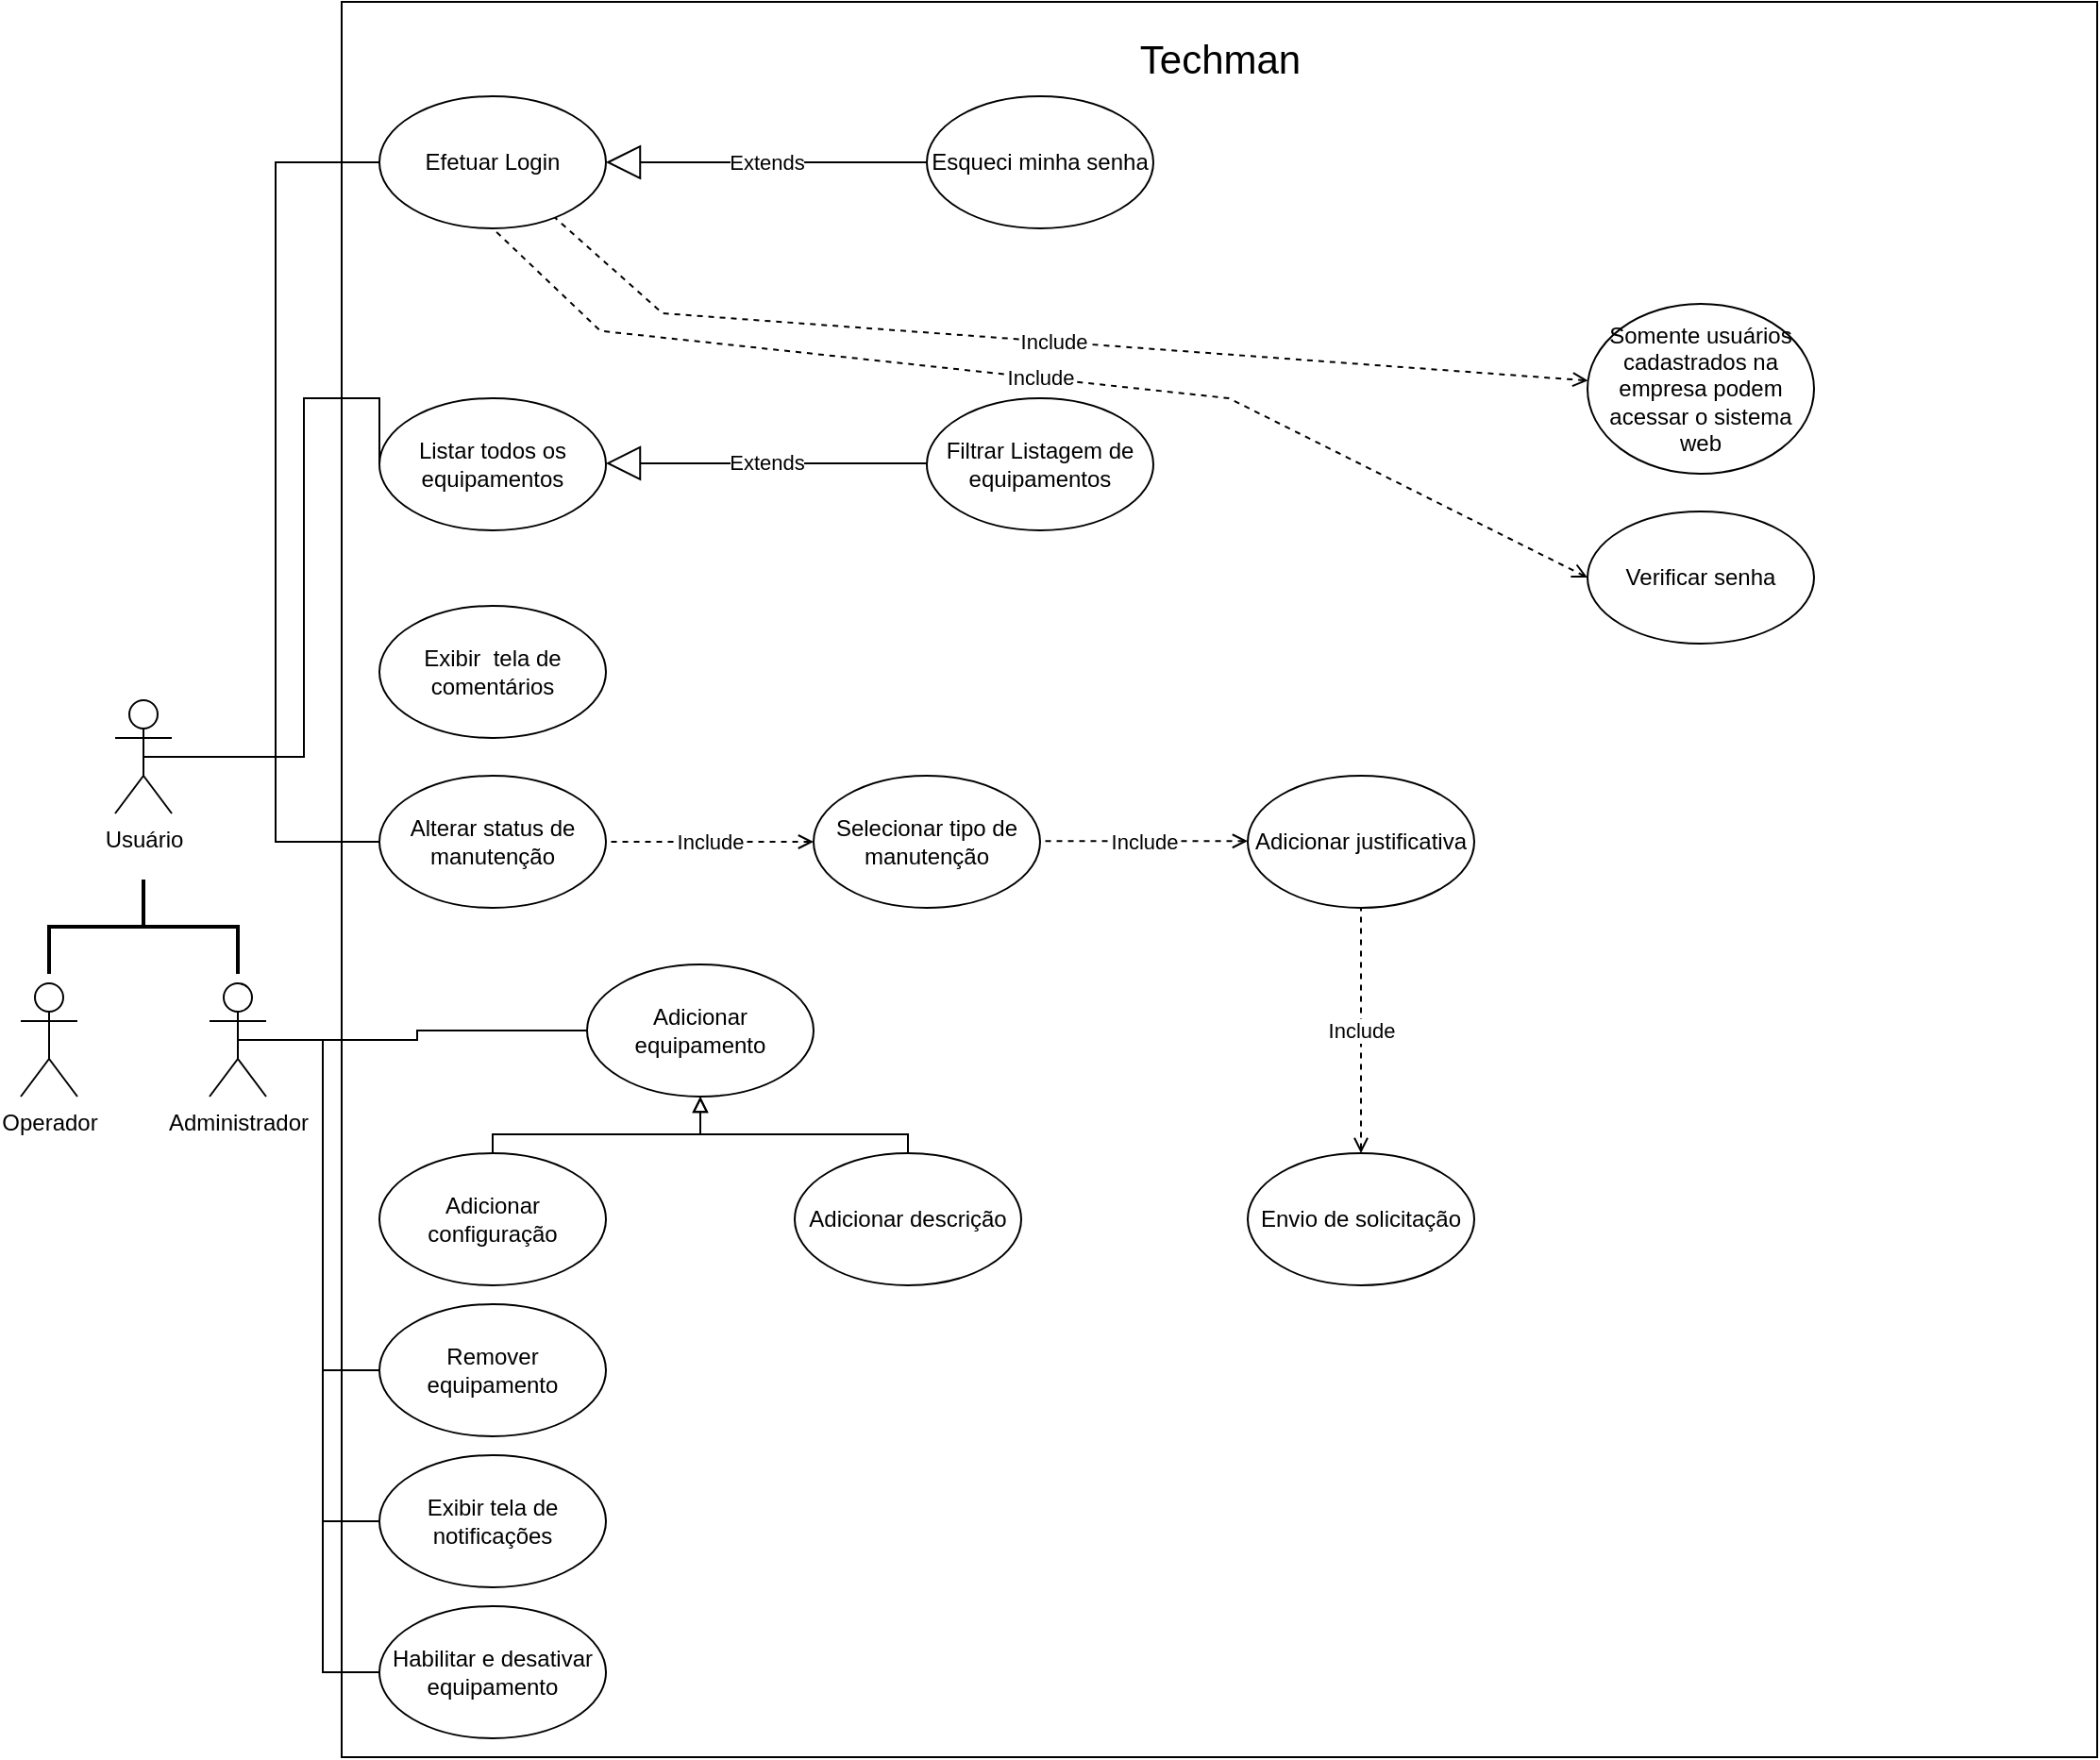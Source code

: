 <mxfile version="16.5.2" type="device" pages="2"><diagram id="899rfga3qEIa6Th1w8pL" name="Page-1"><mxGraphModel dx="1709" dy="1053" grid="1" gridSize="10" guides="1" tooltips="1" connect="1" arrows="1" fold="1" page="1" pageScale="1" pageWidth="827" pageHeight="1169" math="0" shadow="0"><root><mxCell id="0"/><mxCell id="1" parent="0"/><mxCell id="CPRzZT7Na3im-lFWz4RT-1" value="" style="whiteSpace=wrap;html=1;aspect=fixed;" vertex="1" parent="1"><mxGeometry x="200" y="80" width="930" height="930" as="geometry"/></mxCell><mxCell id="CPRzZT7Na3im-lFWz4RT-26" style="edgeStyle=orthogonalEdgeStyle;rounded=0;orthogonalLoop=1;jettySize=auto;html=1;exitX=0.5;exitY=0.5;exitDx=0;exitDy=0;exitPerimeter=0;entryX=0;entryY=0.5;entryDx=0;entryDy=0;endArrow=none;endFill=0;" edge="1" parent="1" source="CPRzZT7Na3im-lFWz4RT-2" target="CPRzZT7Na3im-lFWz4RT-6"><mxGeometry relative="1" as="geometry"/></mxCell><mxCell id="CPRzZT7Na3im-lFWz4RT-27" style="edgeStyle=orthogonalEdgeStyle;rounded=0;orthogonalLoop=1;jettySize=auto;html=1;exitX=0.5;exitY=0.5;exitDx=0;exitDy=0;exitPerimeter=0;entryX=0;entryY=0.5;entryDx=0;entryDy=0;endArrow=none;endFill=0;" edge="1" parent="1" source="CPRzZT7Na3im-lFWz4RT-2" target="CPRzZT7Na3im-lFWz4RT-18"><mxGeometry relative="1" as="geometry"><Array as="points"><mxPoint x="180" y="480"/><mxPoint x="180" y="290"/><mxPoint x="220" y="290"/></Array></mxGeometry></mxCell><mxCell id="CPRzZT7Na3im-lFWz4RT-39" style="edgeStyle=orthogonalEdgeStyle;rounded=0;orthogonalLoop=1;jettySize=auto;html=1;exitX=0.5;exitY=0.5;exitDx=0;exitDy=0;exitPerimeter=0;endArrow=none;endFill=0;" edge="1" parent="1" source="CPRzZT7Na3im-lFWz4RT-2"><mxGeometry relative="1" as="geometry"><mxPoint x="180" y="480" as="targetPoint"/></mxGeometry></mxCell><mxCell id="CPRzZT7Na3im-lFWz4RT-40" style="edgeStyle=orthogonalEdgeStyle;rounded=0;orthogonalLoop=1;jettySize=auto;html=1;exitX=0.5;exitY=0.5;exitDx=0;exitDy=0;exitPerimeter=0;endArrow=none;endFill=0;" edge="1" parent="1" source="CPRzZT7Na3im-lFWz4RT-2" target="CPRzZT7Na3im-lFWz4RT-14"><mxGeometry relative="1" as="geometry"/></mxCell><mxCell id="CPRzZT7Na3im-lFWz4RT-2" value="Usuário&lt;br&gt;" style="shape=umlActor;verticalLabelPosition=bottom;verticalAlign=top;html=1;outlineConnect=0;" vertex="1" parent="1"><mxGeometry x="80" y="450" width="30" height="60" as="geometry"/></mxCell><mxCell id="CPRzZT7Na3im-lFWz4RT-5" value="&lt;font style=&quot;font-size: 21px&quot;&gt;Techman&lt;/font&gt;" style="text;html=1;align=center;verticalAlign=middle;resizable=0;points=[];autosize=1;strokeColor=none;fillColor=none;" vertex="1" parent="1"><mxGeometry x="615" y="100" width="100" height="20" as="geometry"/></mxCell><mxCell id="CPRzZT7Na3im-lFWz4RT-6" value="Efetuar Login" style="ellipse;whiteSpace=wrap;html=1;" vertex="1" parent="1"><mxGeometry x="220" y="130" width="120" height="70" as="geometry"/></mxCell><mxCell id="CPRzZT7Na3im-lFWz4RT-7" value="Esqueci minha senha" style="ellipse;whiteSpace=wrap;html=1;" vertex="1" parent="1"><mxGeometry x="510" y="130" width="120" height="70" as="geometry"/></mxCell><mxCell id="CPRzZT7Na3im-lFWz4RT-8" value="Somente usuários cadastrados na empresa podem acessar o sistema web" style="ellipse;whiteSpace=wrap;html=1;" vertex="1" parent="1"><mxGeometry x="860" y="240" width="120" height="90" as="geometry"/></mxCell><mxCell id="CPRzZT7Na3im-lFWz4RT-9" value="Adicionar equipamento" style="ellipse;whiteSpace=wrap;html=1;" vertex="1" parent="1"><mxGeometry x="330" y="590" width="120" height="70" as="geometry"/></mxCell><mxCell id="CPRzZT7Na3im-lFWz4RT-33" style="edgeStyle=orthogonalEdgeStyle;rounded=0;orthogonalLoop=1;jettySize=auto;html=1;exitX=0.5;exitY=0;exitDx=0;exitDy=0;entryX=0.5;entryY=1;entryDx=0;entryDy=0;endArrow=block;endFill=0;" edge="1" parent="1" source="CPRzZT7Na3im-lFWz4RT-10" target="CPRzZT7Na3im-lFWz4RT-9"><mxGeometry relative="1" as="geometry"><Array as="points"><mxPoint x="390" y="680"/></Array></mxGeometry></mxCell><mxCell id="CPRzZT7Na3im-lFWz4RT-10" value="Adicionar descrição" style="ellipse;whiteSpace=wrap;html=1;" vertex="1" parent="1"><mxGeometry x="440" y="690" width="120" height="70" as="geometry"/></mxCell><mxCell id="CPRzZT7Na3im-lFWz4RT-32" style="edgeStyle=orthogonalEdgeStyle;rounded=0;orthogonalLoop=1;jettySize=auto;html=1;exitX=0.5;exitY=0;exitDx=0;exitDy=0;entryX=0.5;entryY=1;entryDx=0;entryDy=0;endArrow=block;endFill=0;" edge="1" parent="1" source="CPRzZT7Na3im-lFWz4RT-11" target="CPRzZT7Na3im-lFWz4RT-9"><mxGeometry relative="1" as="geometry"><Array as="points"><mxPoint x="390" y="680"/></Array></mxGeometry></mxCell><mxCell id="CPRzZT7Na3im-lFWz4RT-11" value="Adicionar configuração" style="ellipse;whiteSpace=wrap;html=1;" vertex="1" parent="1"><mxGeometry x="220" y="690" width="120" height="70" as="geometry"/></mxCell><mxCell id="CPRzZT7Na3im-lFWz4RT-14" value="Alterar status de manutenção" style="ellipse;whiteSpace=wrap;html=1;" vertex="1" parent="1"><mxGeometry x="220" y="490" width="120" height="70" as="geometry"/></mxCell><mxCell id="CPRzZT7Na3im-lFWz4RT-15" value="Selecionar tipo de manutenção" style="ellipse;whiteSpace=wrap;html=1;" vertex="1" parent="1"><mxGeometry x="450" y="490" width="120" height="70" as="geometry"/></mxCell><mxCell id="CPRzZT7Na3im-lFWz4RT-16" value="Adicionar justificativa" style="ellipse;whiteSpace=wrap;html=1;" vertex="1" parent="1"><mxGeometry x="680" y="490" width="120" height="70" as="geometry"/></mxCell><mxCell id="CPRzZT7Na3im-lFWz4RT-17" value="Envio de solicitação" style="ellipse;whiteSpace=wrap;html=1;" vertex="1" parent="1"><mxGeometry x="680" y="690" width="120" height="70" as="geometry"/></mxCell><mxCell id="CPRzZT7Na3im-lFWz4RT-18" value="Listar todos os equipamentos" style="ellipse;whiteSpace=wrap;html=1;" vertex="1" parent="1"><mxGeometry x="220" y="290" width="120" height="70" as="geometry"/></mxCell><mxCell id="CPRzZT7Na3im-lFWz4RT-19" value="Filtrar Listagem de equipamentos" style="ellipse;whiteSpace=wrap;html=1;" vertex="1" parent="1"><mxGeometry x="510" y="290" width="120" height="70" as="geometry"/></mxCell><mxCell id="CPRzZT7Na3im-lFWz4RT-20" value="Exibir&amp;nbsp; tela de comentários" style="ellipse;whiteSpace=wrap;html=1;" vertex="1" parent="1"><mxGeometry x="220" y="400" width="120" height="70" as="geometry"/></mxCell><mxCell id="CPRzZT7Na3im-lFWz4RT-21" value="Exibir tela de notificações" style="ellipse;whiteSpace=wrap;html=1;" vertex="1" parent="1"><mxGeometry x="220" y="850" width="120" height="70" as="geometry"/></mxCell><mxCell id="CPRzZT7Na3im-lFWz4RT-22" value="Remover equipamento" style="ellipse;whiteSpace=wrap;html=1;" vertex="1" parent="1"><mxGeometry x="220" y="770" width="120" height="70" as="geometry"/></mxCell><mxCell id="CPRzZT7Na3im-lFWz4RT-23" value="Habilitar e desativar equipamento" style="ellipse;whiteSpace=wrap;html=1;" vertex="1" parent="1"><mxGeometry x="220" y="930" width="120" height="70" as="geometry"/></mxCell><mxCell id="CPRzZT7Na3im-lFWz4RT-34" style="edgeStyle=orthogonalEdgeStyle;rounded=0;orthogonalLoop=1;jettySize=auto;html=1;exitX=0.5;exitY=0.5;exitDx=0;exitDy=0;exitPerimeter=0;entryX=0;entryY=0.5;entryDx=0;entryDy=0;endArrow=none;endFill=0;" edge="1" parent="1" source="CPRzZT7Na3im-lFWz4RT-28" target="CPRzZT7Na3im-lFWz4RT-9"><mxGeometry relative="1" as="geometry"><Array as="points"><mxPoint x="240" y="630"/><mxPoint x="240" y="625"/></Array></mxGeometry></mxCell><mxCell id="CPRzZT7Na3im-lFWz4RT-35" style="edgeStyle=orthogonalEdgeStyle;rounded=0;orthogonalLoop=1;jettySize=auto;html=1;exitX=0.5;exitY=0.5;exitDx=0;exitDy=0;exitPerimeter=0;entryX=0;entryY=0.5;entryDx=0;entryDy=0;endArrow=none;endFill=0;" edge="1" parent="1" source="CPRzZT7Na3im-lFWz4RT-28" target="CPRzZT7Na3im-lFWz4RT-22"><mxGeometry relative="1" as="geometry"/></mxCell><mxCell id="CPRzZT7Na3im-lFWz4RT-36" style="edgeStyle=orthogonalEdgeStyle;rounded=0;orthogonalLoop=1;jettySize=auto;html=1;exitX=0.5;exitY=0.5;exitDx=0;exitDy=0;exitPerimeter=0;entryX=0;entryY=0.5;entryDx=0;entryDy=0;endArrow=none;endFill=0;" edge="1" parent="1" source="CPRzZT7Na3im-lFWz4RT-28" target="CPRzZT7Na3im-lFWz4RT-21"><mxGeometry relative="1" as="geometry"/></mxCell><mxCell id="CPRzZT7Na3im-lFWz4RT-37" style="edgeStyle=orthogonalEdgeStyle;rounded=0;orthogonalLoop=1;jettySize=auto;html=1;exitX=0.5;exitY=0.5;exitDx=0;exitDy=0;exitPerimeter=0;entryX=0;entryY=0.5;entryDx=0;entryDy=0;endArrow=none;endFill=0;" edge="1" parent="1" source="CPRzZT7Na3im-lFWz4RT-28" target="CPRzZT7Na3im-lFWz4RT-23"><mxGeometry relative="1" as="geometry"/></mxCell><mxCell id="CPRzZT7Na3im-lFWz4RT-28" value="Administrador" style="shape=umlActor;verticalLabelPosition=bottom;verticalAlign=top;html=1;outlineConnect=0;" vertex="1" parent="1"><mxGeometry x="130" y="600" width="30" height="60" as="geometry"/></mxCell><mxCell id="CPRzZT7Na3im-lFWz4RT-29" value="Operador" style="shape=umlActor;verticalLabelPosition=bottom;verticalAlign=top;html=1;outlineConnect=0;" vertex="1" parent="1"><mxGeometry x="30" y="600" width="30" height="60" as="geometry"/></mxCell><mxCell id="CPRzZT7Na3im-lFWz4RT-30" value="" style="strokeWidth=2;html=1;shape=mxgraph.flowchart.annotation_2;align=left;labelPosition=right;pointerEvents=1;rotation=90;" vertex="1" parent="1"><mxGeometry x="70" y="520" width="50" height="100" as="geometry"/></mxCell><mxCell id="CPRzZT7Na3im-lFWz4RT-41" value="Extends" style="endArrow=block;endSize=16;endFill=0;html=1;rounded=0;exitX=0;exitY=0.5;exitDx=0;exitDy=0;" edge="1" parent="1" source="CPRzZT7Na3im-lFWz4RT-7" target="CPRzZT7Na3im-lFWz4RT-6"><mxGeometry width="160" relative="1" as="geometry"><mxPoint x="430" y="290" as="sourcePoint"/><mxPoint x="590" y="290" as="targetPoint"/></mxGeometry></mxCell><mxCell id="CPRzZT7Na3im-lFWz4RT-42" value="Extends" style="endArrow=block;endSize=16;endFill=0;html=1;rounded=0;exitX=0;exitY=0.5;exitDx=0;exitDy=0;" edge="1" parent="1"><mxGeometry width="160" relative="1" as="geometry"><mxPoint x="510" y="324.47" as="sourcePoint"/><mxPoint x="340" y="324.47" as="targetPoint"/></mxGeometry></mxCell><mxCell id="CPRzZT7Na3im-lFWz4RT-43" value="Include" style="endArrow=none;endSize=12;dashed=1;html=1;rounded=0;startArrow=open;startFill=0;endFill=0;" edge="1" parent="1" source="CPRzZT7Na3im-lFWz4RT-8" target="CPRzZT7Na3im-lFWz4RT-6"><mxGeometry width="160" relative="1" as="geometry"><mxPoint x="390" y="320" as="sourcePoint"/><mxPoint x="550" y="320" as="targetPoint"/><Array as="points"><mxPoint x="370" y="245"/></Array></mxGeometry></mxCell><mxCell id="CPRzZT7Na3im-lFWz4RT-44" value="Include" style="endArrow=none;endSize=12;dashed=1;html=1;rounded=0;startArrow=open;startFill=0;endFill=0;" edge="1" parent="1" source="CPRzZT7Na3im-lFWz4RT-15" target="CPRzZT7Na3im-lFWz4RT-14"><mxGeometry width="160" relative="1" as="geometry"><mxPoint x="442.08" y="470.74" as="sourcePoint"/><mxPoint x="384.999" y="420.002" as="targetPoint"/><Array as="points"><mxPoint x="450" y="525"/></Array></mxGeometry></mxCell><mxCell id="CPRzZT7Na3im-lFWz4RT-45" value="Include" style="endArrow=none;endSize=12;dashed=1;html=1;rounded=0;startArrow=open;startFill=0;endFill=0;" edge="1" parent="1"><mxGeometry width="160" relative="1" as="geometry"><mxPoint x="680" y="524.63" as="sourcePoint"/><mxPoint x="570" y="524.63" as="targetPoint"/><Array as="points"><mxPoint x="680" y="524.63"/></Array></mxGeometry></mxCell><mxCell id="CPRzZT7Na3im-lFWz4RT-47" value="Include" style="endArrow=none;endSize=12;dashed=1;html=1;rounded=0;entryX=0.5;entryY=1;entryDx=0;entryDy=0;exitX=0.5;exitY=0;exitDx=0;exitDy=0;startArrow=open;startFill=0;endFill=0;" edge="1" parent="1" source="CPRzZT7Na3im-lFWz4RT-17" target="CPRzZT7Na3im-lFWz4RT-16"><mxGeometry width="160" relative="1" as="geometry"><mxPoint x="760" y="620" as="sourcePoint"/><mxPoint x="650" y="620" as="targetPoint"/><Array as="points"><mxPoint x="740" y="660"/></Array></mxGeometry></mxCell><mxCell id="CPRzZT7Na3im-lFWz4RT-52" value="Verificar senha" style="ellipse;whiteSpace=wrap;html=1;" vertex="1" parent="1"><mxGeometry x="860" y="350" width="120" height="70" as="geometry"/></mxCell><mxCell id="CPRzZT7Na3im-lFWz4RT-53" value="Include" style="endArrow=none;endSize=12;dashed=1;html=1;rounded=0;startArrow=open;startFill=0;endFill=0;exitX=0;exitY=0.5;exitDx=0;exitDy=0;entryX=0.5;entryY=1;entryDx=0;entryDy=0;" edge="1" parent="1" source="CPRzZT7Na3im-lFWz4RT-52" target="CPRzZT7Na3im-lFWz4RT-6"><mxGeometry width="160" relative="1" as="geometry"><mxPoint x="827.36" y="289.997" as="sourcePoint"/><mxPoint x="279.999" y="203.602" as="targetPoint"/><Array as="points"><mxPoint x="670" y="290"/><mxPoint x="337.08" y="254.34"/></Array></mxGeometry></mxCell></root></mxGraphModel></diagram><diagram id="zXwxjvH7y7kfxxQfvX_V" name="Page-2"><mxGraphModel dx="1707" dy="1053" grid="1" gridSize="10" guides="1" tooltips="1" connect="1" arrows="1" fold="1" page="1" pageScale="1" pageWidth="827" pageHeight="1169" math="0" shadow="0"><root><mxCell id="z6syC8T1h36qm-ey1JMH-0"/><mxCell id="z6syC8T1h36qm-ey1JMH-1" parent="z6syC8T1h36qm-ey1JMH-0"/></root></mxGraphModel></diagram></mxfile>